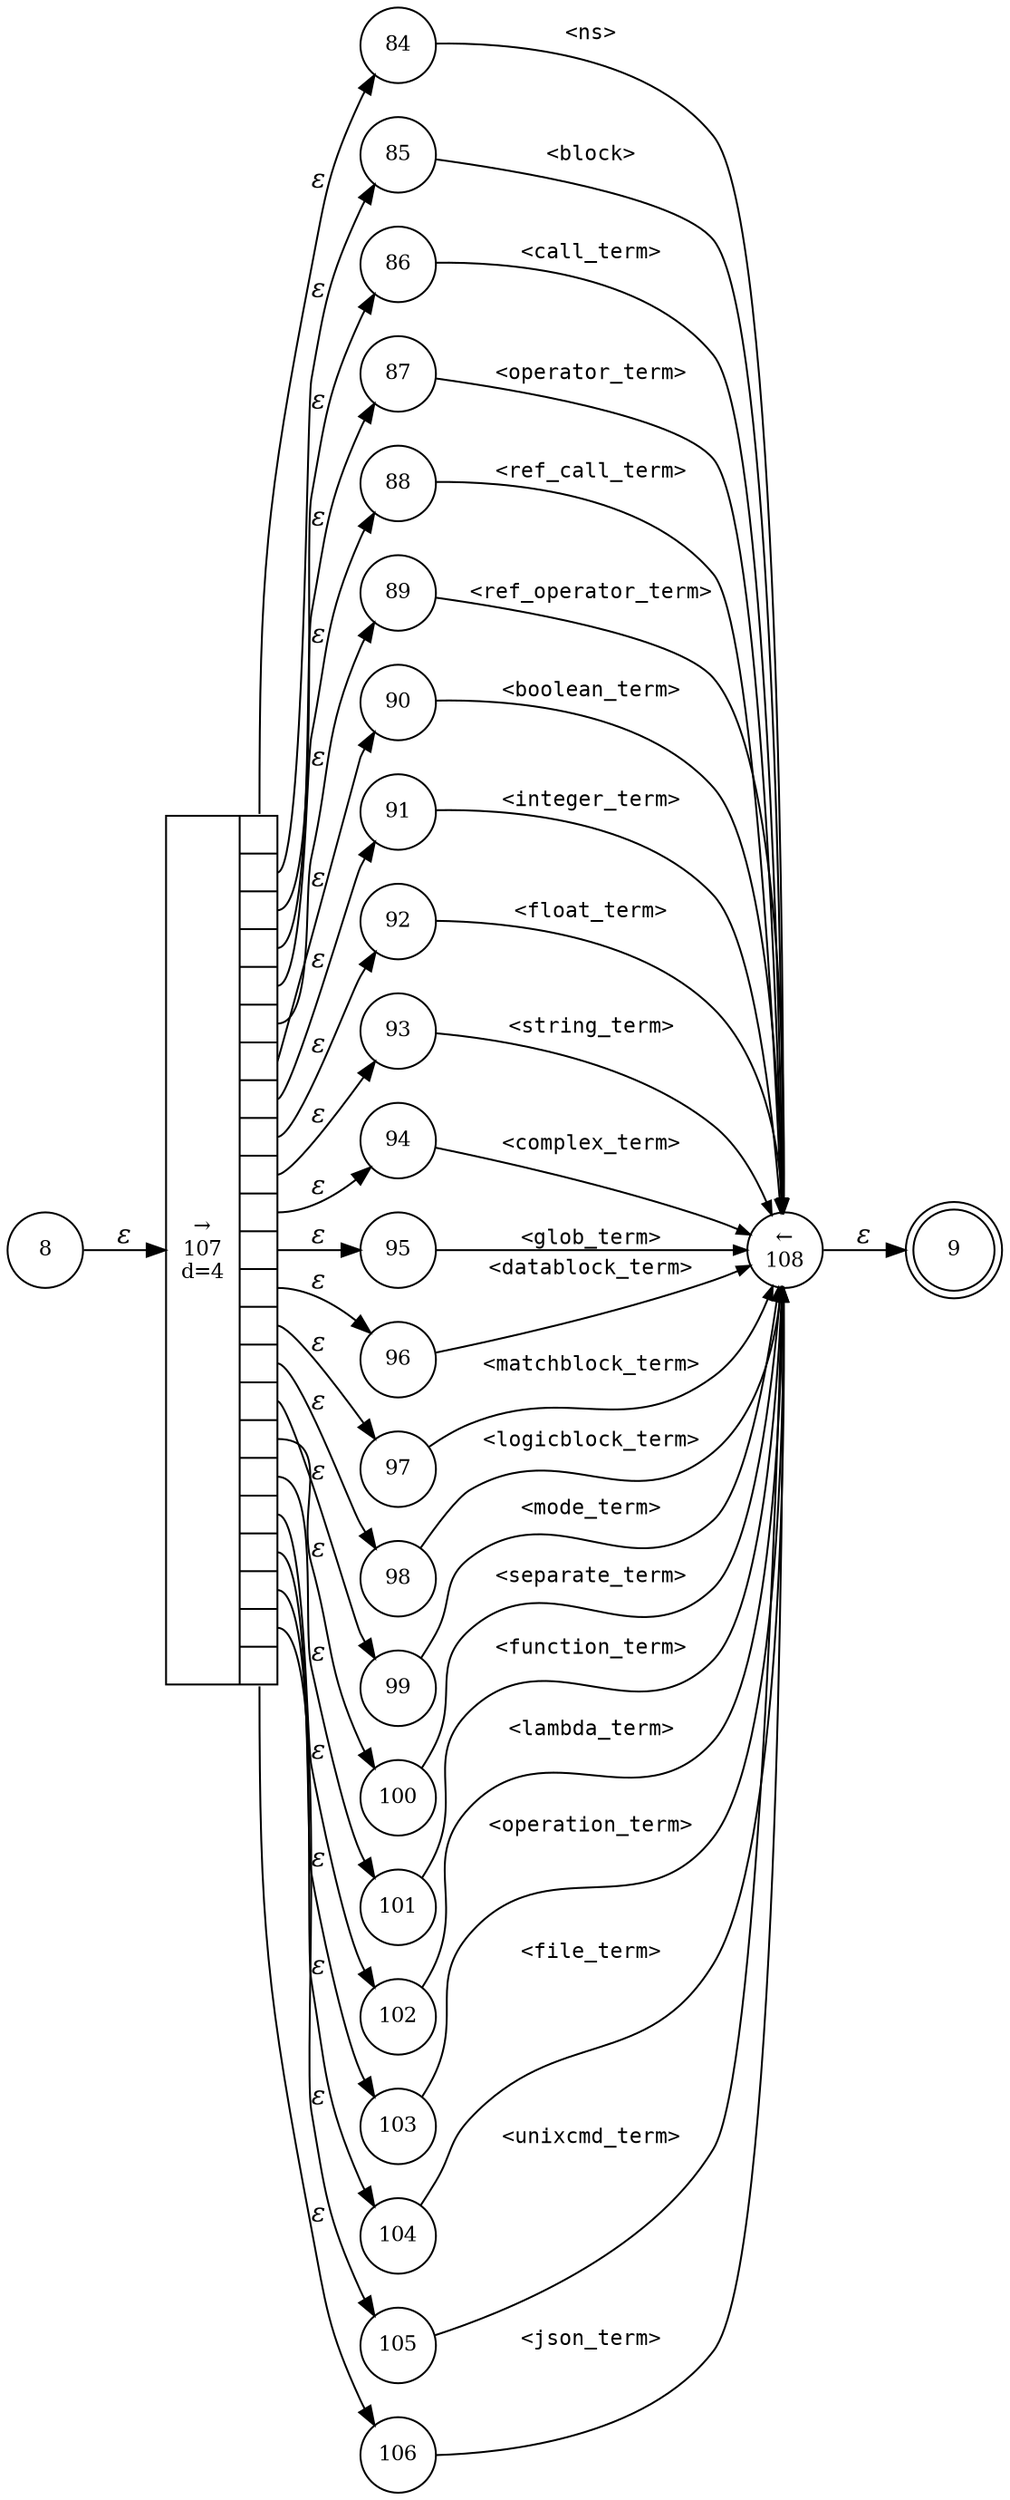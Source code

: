 digraph ATN {
rankdir=LR;
s9[fontsize=11, label="9", shape=doublecircle, fixedsize=true, width=.6];
s8[fontsize=11,label="8", shape=circle, fixedsize=true, width=.55, peripheries=1];
s84[fontsize=11,label="84", shape=circle, fixedsize=true, width=.55, peripheries=1];
s85[fontsize=11,label="85", shape=circle, fixedsize=true, width=.55, peripheries=1];
s86[fontsize=11,label="86", shape=circle, fixedsize=true, width=.55, peripheries=1];
s87[fontsize=11,label="87", shape=circle, fixedsize=true, width=.55, peripheries=1];
s88[fontsize=11,label="88", shape=circle, fixedsize=true, width=.55, peripheries=1];
s89[fontsize=11,label="89", shape=circle, fixedsize=true, width=.55, peripheries=1];
s90[fontsize=11,label="90", shape=circle, fixedsize=true, width=.55, peripheries=1];
s91[fontsize=11,label="91", shape=circle, fixedsize=true, width=.55, peripheries=1];
s92[fontsize=11,label="92", shape=circle, fixedsize=true, width=.55, peripheries=1];
s93[fontsize=11,label="93", shape=circle, fixedsize=true, width=.55, peripheries=1];
s94[fontsize=11,label="94", shape=circle, fixedsize=true, width=.55, peripheries=1];
s95[fontsize=11,label="95", shape=circle, fixedsize=true, width=.55, peripheries=1];
s96[fontsize=11,label="96", shape=circle, fixedsize=true, width=.55, peripheries=1];
s97[fontsize=11,label="97", shape=circle, fixedsize=true, width=.55, peripheries=1];
s98[fontsize=11,label="98", shape=circle, fixedsize=true, width=.55, peripheries=1];
s99[fontsize=11,label="99", shape=circle, fixedsize=true, width=.55, peripheries=1];
s100[fontsize=11,label="100", shape=circle, fixedsize=true, width=.55, peripheries=1];
s101[fontsize=11,label="101", shape=circle, fixedsize=true, width=.55, peripheries=1];
s102[fontsize=11,label="102", shape=circle, fixedsize=true, width=.55, peripheries=1];
s103[fontsize=11,label="103", shape=circle, fixedsize=true, width=.55, peripheries=1];
s104[fontsize=11,label="104", shape=circle, fixedsize=true, width=.55, peripheries=1];
s105[fontsize=11,label="105", shape=circle, fixedsize=true, width=.55, peripheries=1];
s106[fontsize=11,label="106", shape=circle, fixedsize=true, width=.55, peripheries=1];
s107[fontsize=11,label="{&rarr;\n107\nd=4|{<p0>|<p1>|<p2>|<p3>|<p4>|<p5>|<p6>|<p7>|<p8>|<p9>|<p10>|<p11>|<p12>|<p13>|<p14>|<p15>|<p16>|<p17>|<p18>|<p19>|<p20>|<p21>|<p22>}}", shape=record, fixedsize=false, peripheries=1];
s108[fontsize=11,label="&larr;\n108", shape=circle, fixedsize=true, width=.55, peripheries=1];
s8 -> s107 [fontname="Times-Italic", label="&epsilon;"];
s107:p0 -> s84 [fontname="Times-Italic", label="&epsilon;"];
s107:p1 -> s85 [fontname="Times-Italic", label="&epsilon;"];
s107:p2 -> s86 [fontname="Times-Italic", label="&epsilon;"];
s107:p3 -> s87 [fontname="Times-Italic", label="&epsilon;"];
s107:p4 -> s88 [fontname="Times-Italic", label="&epsilon;"];
s107:p5 -> s89 [fontname="Times-Italic", label="&epsilon;"];
s107:p6 -> s90 [fontname="Times-Italic", label="&epsilon;"];
s107:p7 -> s91 [fontname="Times-Italic", label="&epsilon;"];
s107:p8 -> s92 [fontname="Times-Italic", label="&epsilon;"];
s107:p9 -> s93 [fontname="Times-Italic", label="&epsilon;"];
s107:p10 -> s94 [fontname="Times-Italic", label="&epsilon;"];
s107:p11 -> s95 [fontname="Times-Italic", label="&epsilon;"];
s107:p12 -> s96 [fontname="Times-Italic", label="&epsilon;"];
s107:p13 -> s97 [fontname="Times-Italic", label="&epsilon;"];
s107:p14 -> s98 [fontname="Times-Italic", label="&epsilon;"];
s107:p15 -> s99 [fontname="Times-Italic", label="&epsilon;"];
s107:p16 -> s100 [fontname="Times-Italic", label="&epsilon;"];
s107:p17 -> s101 [fontname="Times-Italic", label="&epsilon;"];
s107:p18 -> s102 [fontname="Times-Italic", label="&epsilon;"];
s107:p19 -> s103 [fontname="Times-Italic", label="&epsilon;"];
s107:p20 -> s104 [fontname="Times-Italic", label="&epsilon;"];
s107:p21 -> s105 [fontname="Times-Italic", label="&epsilon;"];
s107:p22 -> s106 [fontname="Times-Italic", label="&epsilon;"];
s84 -> s108 [fontsize=11, fontname="Courier", arrowsize=.7, label = "<ns>", arrowhead = normal];
s85 -> s108 [fontsize=11, fontname="Courier", arrowsize=.7, label = "<block>", arrowhead = normal];
s86 -> s108 [fontsize=11, fontname="Courier", arrowsize=.7, label = "<call_term>", arrowhead = normal];
s87 -> s108 [fontsize=11, fontname="Courier", arrowsize=.7, label = "<operator_term>", arrowhead = normal];
s88 -> s108 [fontsize=11, fontname="Courier", arrowsize=.7, label = "<ref_call_term>", arrowhead = normal];
s89 -> s108 [fontsize=11, fontname="Courier", arrowsize=.7, label = "<ref_operator_term>", arrowhead = normal];
s90 -> s108 [fontsize=11, fontname="Courier", arrowsize=.7, label = "<boolean_term>", arrowhead = normal];
s91 -> s108 [fontsize=11, fontname="Courier", arrowsize=.7, label = "<integer_term>", arrowhead = normal];
s92 -> s108 [fontsize=11, fontname="Courier", arrowsize=.7, label = "<float_term>", arrowhead = normal];
s93 -> s108 [fontsize=11, fontname="Courier", arrowsize=.7, label = "<string_term>", arrowhead = normal];
s94 -> s108 [fontsize=11, fontname="Courier", arrowsize=.7, label = "<complex_term>", arrowhead = normal];
s95 -> s108 [fontsize=11, fontname="Courier", arrowsize=.7, label = "<glob_term>", arrowhead = normal];
s96 -> s108 [fontsize=11, fontname="Courier", arrowsize=.7, label = "<datablock_term>", arrowhead = normal];
s97 -> s108 [fontsize=11, fontname="Courier", arrowsize=.7, label = "<matchblock_term>", arrowhead = normal];
s98 -> s108 [fontsize=11, fontname="Courier", arrowsize=.7, label = "<logicblock_term>", arrowhead = normal];
s99 -> s108 [fontsize=11, fontname="Courier", arrowsize=.7, label = "<mode_term>", arrowhead = normal];
s100 -> s108 [fontsize=11, fontname="Courier", arrowsize=.7, label = "<separate_term>", arrowhead = normal];
s101 -> s108 [fontsize=11, fontname="Courier", arrowsize=.7, label = "<function_term>", arrowhead = normal];
s102 -> s108 [fontsize=11, fontname="Courier", arrowsize=.7, label = "<lambda_term>", arrowhead = normal];
s103 -> s108 [fontsize=11, fontname="Courier", arrowsize=.7, label = "<operation_term>", arrowhead = normal];
s104 -> s108 [fontsize=11, fontname="Courier", arrowsize=.7, label = "<file_term>", arrowhead = normal];
s105 -> s108 [fontsize=11, fontname="Courier", arrowsize=.7, label = "<unixcmd_term>", arrowhead = normal];
s106 -> s108 [fontsize=11, fontname="Courier", arrowsize=.7, label = "<json_term>", arrowhead = normal];
s108 -> s9 [fontname="Times-Italic", label="&epsilon;"];
}